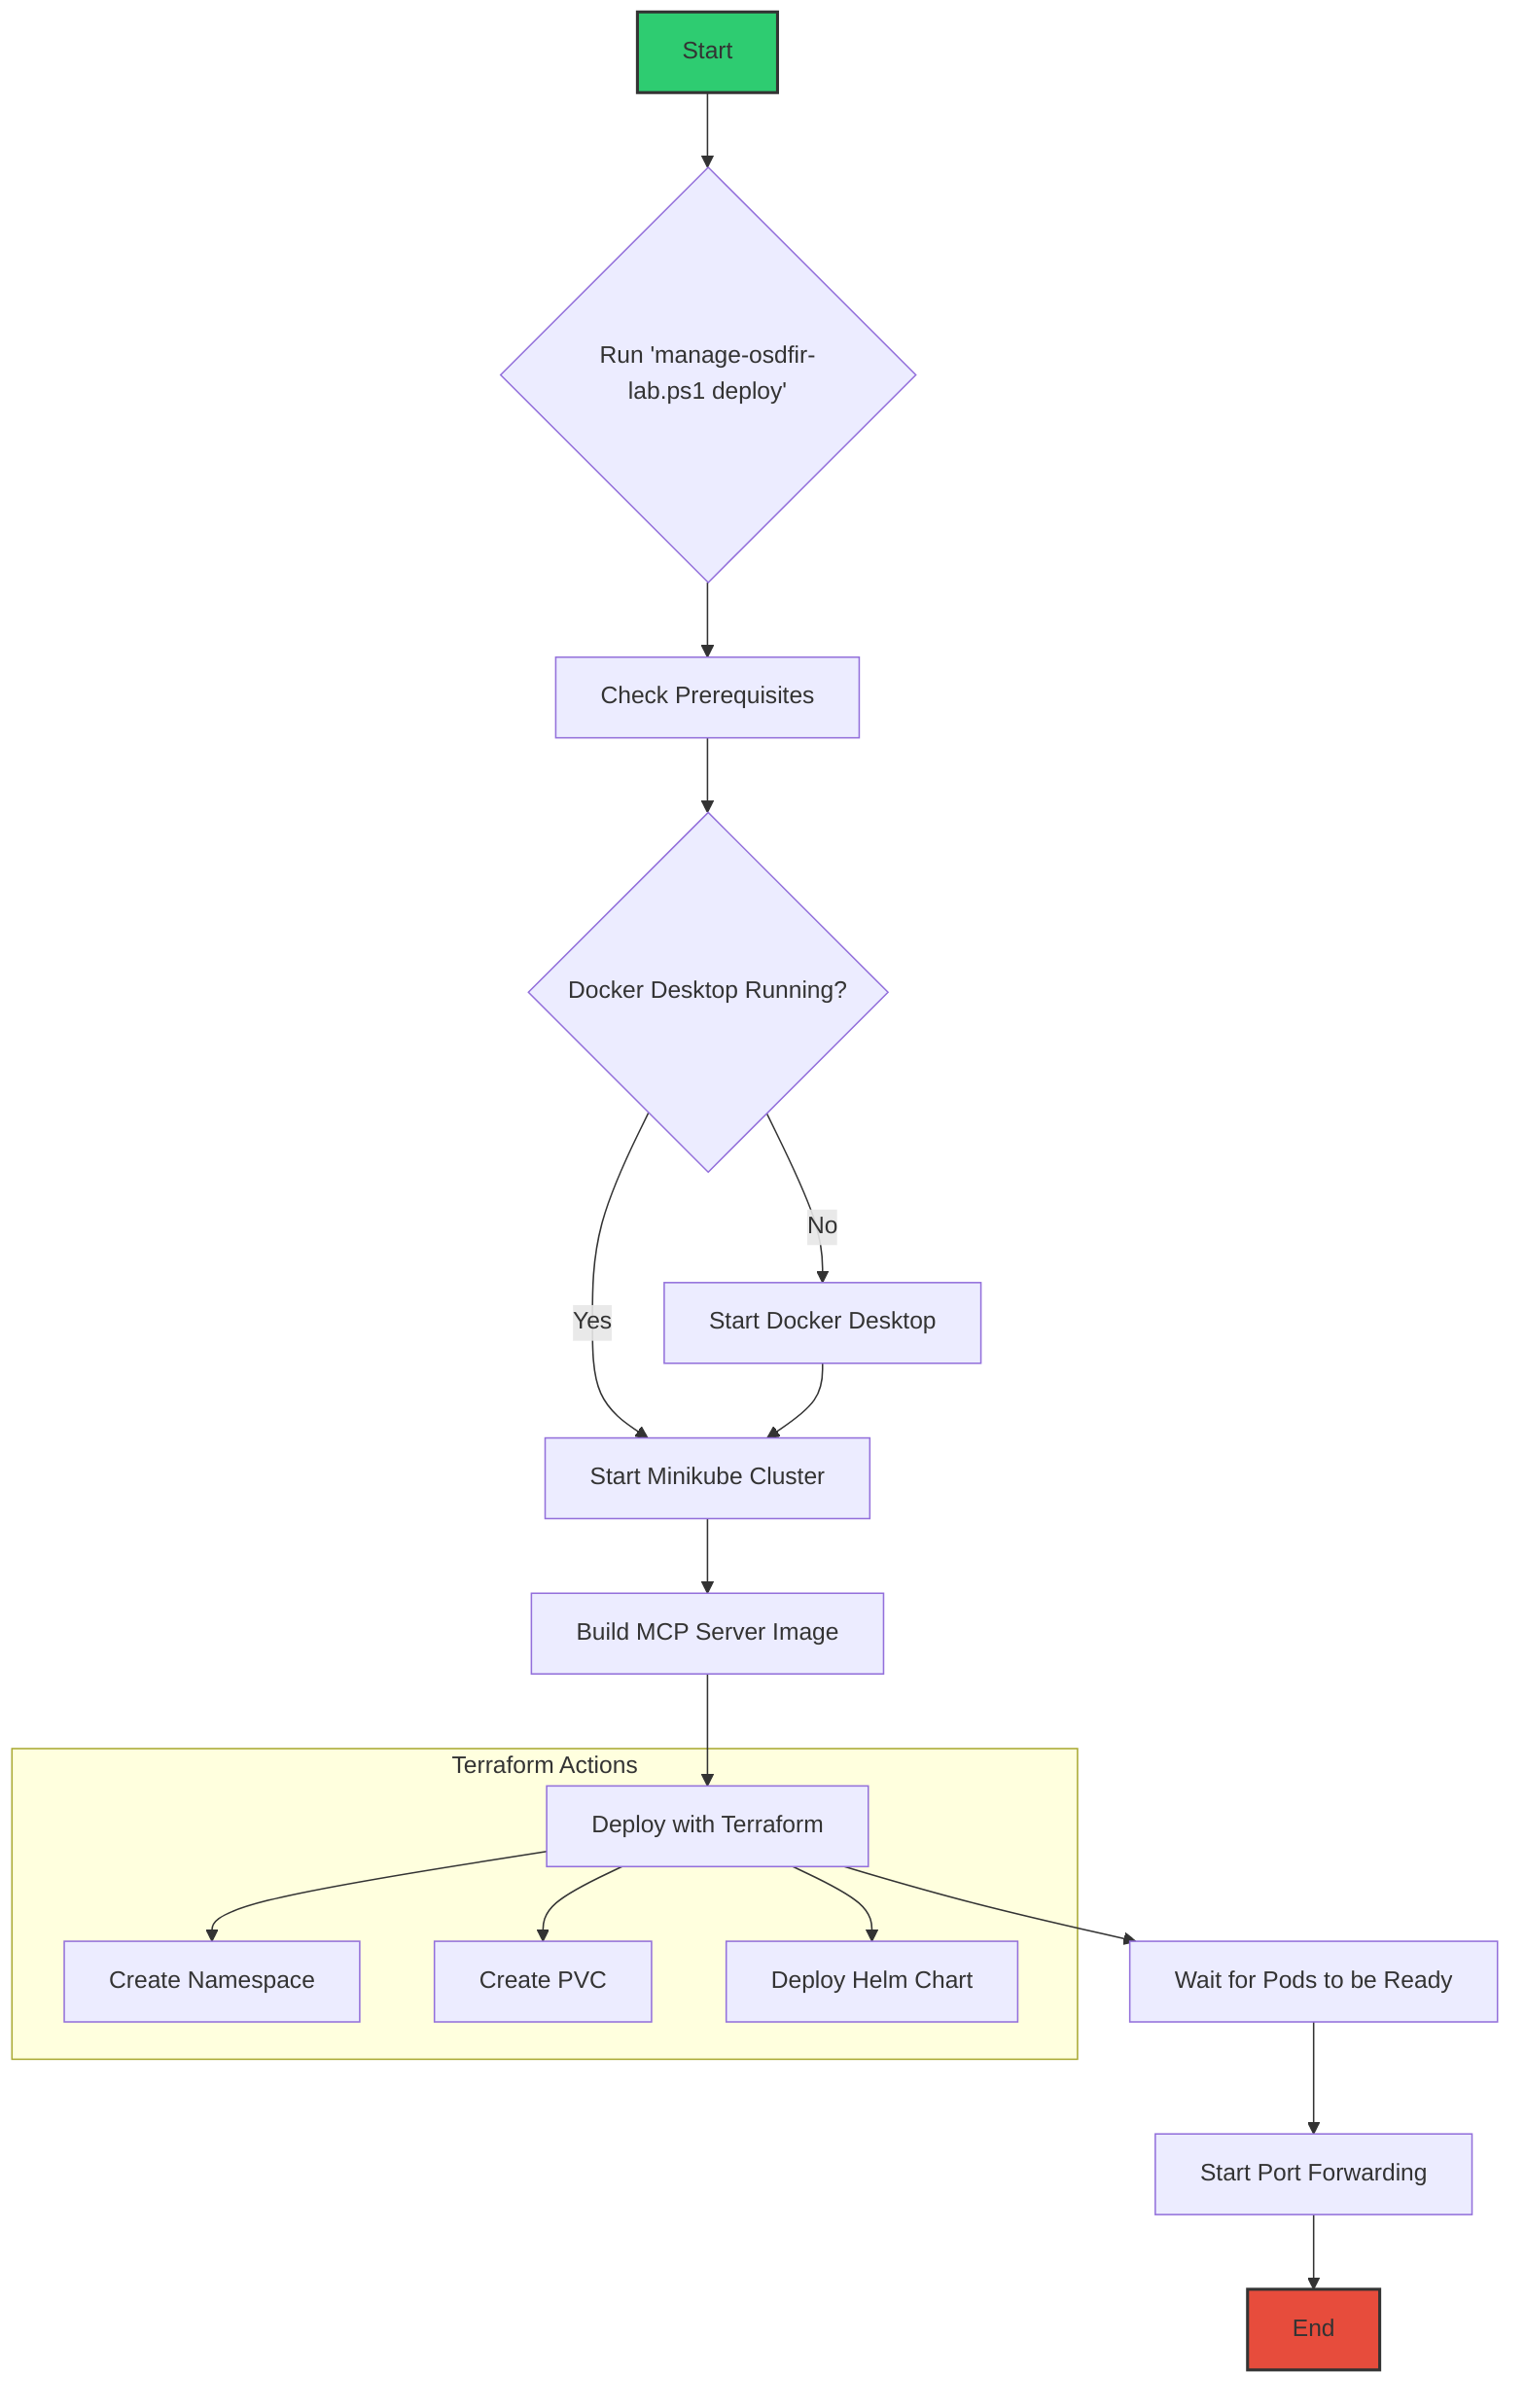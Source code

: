 graph TD
    A[Start] --> B{Run 'manage-osdfir-lab.ps1 deploy'};
    B --> C[Check Prerequisites];
    C --> D{Docker Desktop Running?};
    D -- No --> E[Start Docker Desktop];
    D -- Yes --> F[Start Minikube Cluster];
    E --> F;
    F --> G[Build MCP Server Image];
    G --> H[Deploy with Terraform];
    H --> I[Wait for Pods to be Ready];
    I --> J[Start Port Forwarding];
    J --> K[End];

    subgraph "Terraform Actions"
        H --> H1[Create Namespace];
        H --> H2[Create PVC];
        H --> H3[Deploy Helm Chart];
    end

    style A fill:#2ecc71,stroke:#333,stroke-width:2px
    style K fill:#e74c3c,stroke:#333,stroke-width:2px